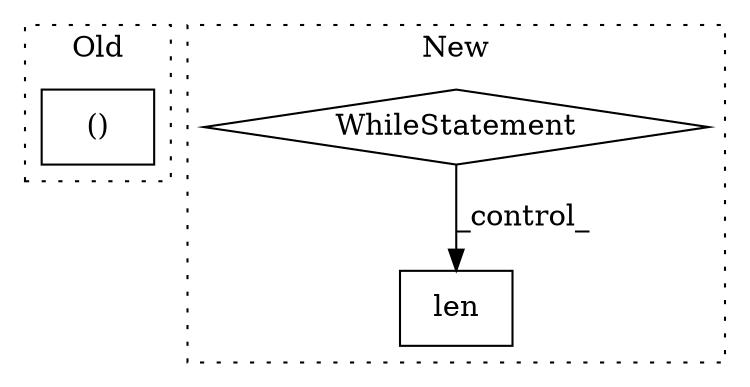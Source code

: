 digraph G {
subgraph cluster0 {
1 [label="()" a="106" s="4402" l="22" shape="box"];
label = "Old";
style="dotted";
}
subgraph cluster1 {
2 [label="WhileStatement" a="61" s="4795,4827" l="7,2" shape="diamond"];
3 [label="len" a="32" s="5228,5246" l="4,1" shape="box"];
label = "New";
style="dotted";
}
2 -> 3 [label="_control_"];
}